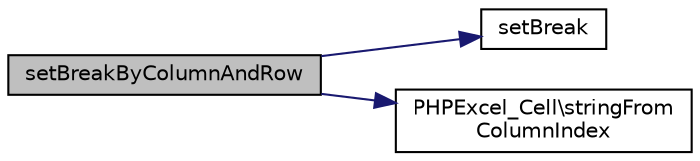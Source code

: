digraph "setBreakByColumnAndRow"
{
  edge [fontname="Helvetica",fontsize="10",labelfontname="Helvetica",labelfontsize="10"];
  node [fontname="Helvetica",fontsize="10",shape=record];
  rankdir="LR";
  Node568 [label="setBreakByColumnAndRow",height=0.2,width=0.4,color="black", fillcolor="grey75", style="filled", fontcolor="black"];
  Node568 -> Node569 [color="midnightblue",fontsize="10",style="solid",fontname="Helvetica"];
  Node569 [label="setBreak",height=0.2,width=0.4,color="black", fillcolor="white", style="filled",URL="$class_p_h_p_excel___worksheet.html#ac021a8a40bd5e05ed2d52dc20676e1a8"];
  Node568 -> Node570 [color="midnightblue",fontsize="10",style="solid",fontname="Helvetica"];
  Node570 [label="PHPExcel_Cell\\stringFrom\lColumnIndex",height=0.2,width=0.4,color="black", fillcolor="white", style="filled",URL="$class_p_h_p_excel___cell.html#ab5501b4cf2f8cd0af389ad4096fb9387"];
}
